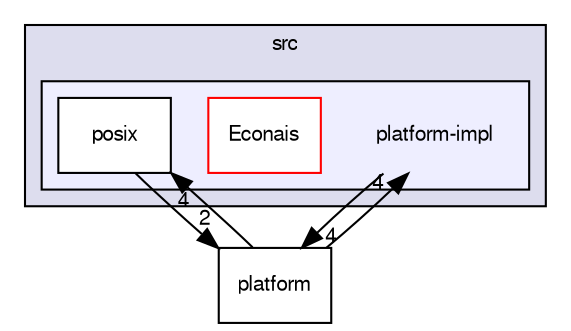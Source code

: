 digraph "/var/lib/jenkins/workspace/kaa_stable/client/client-multi/client-c/src/platform-impl" {
  bgcolor=transparent;
  compound=true
  node [ fontsize="10", fontname="FreeSans"];
  edge [ labelfontsize="10", labelfontname="FreeSans"];
  subgraph clusterdir_70fc6a336c0316eecfe0f973cf106420 {
    graph [ bgcolor="#ddddee", pencolor="black", label="src" fontname="FreeSans", fontsize="10", URL="dir_70fc6a336c0316eecfe0f973cf106420.html"]
  subgraph clusterdir_346e8d593b2885652f90d7d5423aa9d6 {
    graph [ bgcolor="#eeeeff", pencolor="black", label="" URL="dir_346e8d593b2885652f90d7d5423aa9d6.html"];
    dir_346e8d593b2885652f90d7d5423aa9d6 [shape=plaintext label="platform-impl"];
    dir_686a18d29d9f1a305a5b602ff80d0670 [shape=box label="Econais" color="red" fillcolor="white" style="filled" URL="dir_686a18d29d9f1a305a5b602ff80d0670.html"];
    dir_3464ec5d60e762ae75b62c519c4bdf0b [shape=box label="posix" color="black" fillcolor="white" style="filled" URL="dir_3464ec5d60e762ae75b62c519c4bdf0b.html"];
  }
  }
  dir_29d7d4cfd9c106d0ac1d4e0b32e1dda3 [shape=box label="platform" URL="dir_29d7d4cfd9c106d0ac1d4e0b32e1dda3.html"];
  dir_3464ec5d60e762ae75b62c519c4bdf0b->dir_29d7d4cfd9c106d0ac1d4e0b32e1dda3 [headlabel="2", labeldistance=1.5 headhref="dir_000015_000016.html"];
  dir_29d7d4cfd9c106d0ac1d4e0b32e1dda3->dir_3464ec5d60e762ae75b62c519c4bdf0b [headlabel="4", labeldistance=1.5 headhref="dir_000016_000015.html"];
  dir_29d7d4cfd9c106d0ac1d4e0b32e1dda3->dir_346e8d593b2885652f90d7d5423aa9d6 [headlabel="4", labeldistance=1.5 headhref="dir_000016_000012.html"];
  dir_346e8d593b2885652f90d7d5423aa9d6->dir_29d7d4cfd9c106d0ac1d4e0b32e1dda3 [headlabel="4", labeldistance=1.5 headhref="dir_000012_000016.html"];
}
